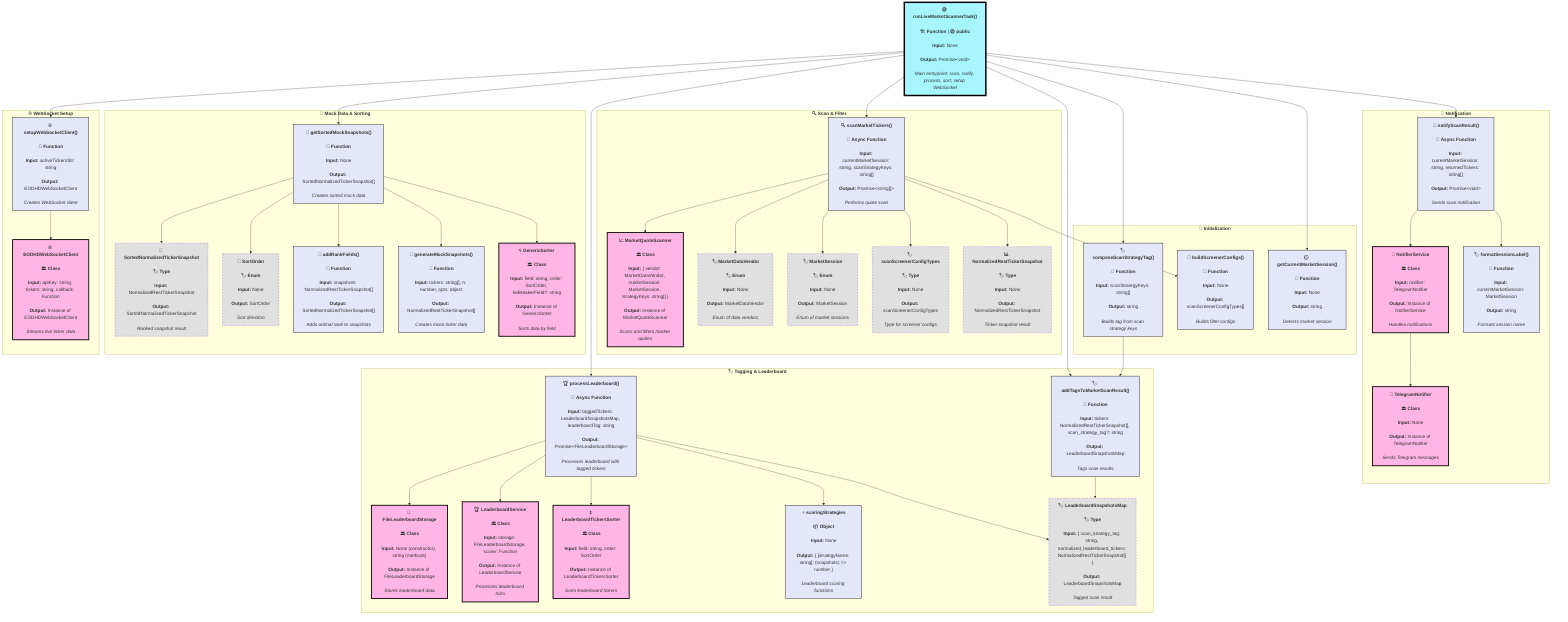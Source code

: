 %% runLiveMarketScannerTask Dependency Flow Graph (with full data type I/O spelled out)
%% Classes now have solid outlines; each module lists full input and output types.

graph TD
  %% Main orchestrator function
  runLiveMarketScannerTask["🟢 <b>runLiveMarketScannerTask()</b>
  <br/>🏗️ <b>Function</b> | 🟢 <b>public</b>
  <br/><b>Input:</b> None
  <br/><b>Output:</b> Promise&lt;void&gt;
  <br/><i>Main entrypoint: scan, notify, process, sort, setup WebSocket</i>
  "]:::mainnode

  %% Dependencies
  MarketQuoteScanner["📈 <b>MarketQuoteScanner</b>
  <br/>🏛️ <b>Class</b>
  <br/><b>Input:</b> { vendor: MarketDataVendor, marketSession: MarketSession, strategyKeys: string[] }
  <br/><b>Output:</b> Instance of MarketQuoteScanner
  <br/><i>Scans and filters market quotes</i>
  "]:::classnode

  MarketDataVendor["🏷️ <b>MarketDataVendor</b>
  <br/>🏷️ <b>Enum</b>
  <br/><b>Input:</b> None
  <br/><b>Output:</b> MarketDataVendor
  <br/><i>Enum of data vendors</i>
  "]:::typenode

  MarketSession["🏷️ <b>MarketSession</b>
  <br/>🏷️ <b>Enum</b>
  <br/><b>Input:</b> None
  <br/><b>Output:</b> MarketSession
  <br/><i>Enum of market sessions</i>
  "]:::typenode

  scanScreenerConfigTypes["🏷️ <b>scanScreenerConfigTypes</b>
  <br/>🏷️ <b>Type</b>
  <br/><b>Input:</b> None
  <br/><b>Output:</b> scanScreenerConfigTypes
  <br/><i>Type for screener configs</i>
  "]:::typenode

  NotifierService["🔔 <b>NotifierService</b>
  <br/>🏛️ <b>Class</b>
  <br/><b>Input:</b> notifier: TelegramNotifier
  <br/><b>Output:</b> Instance of NotifierService
  <br/><i>Handles notifications</i>
  "]:::classnode

  TelegramNotifier["💬 <b>TelegramNotifier</b>
  <br/>🏛️ <b>Class</b>
  <br/><b>Input:</b> None
  <br/><b>Output:</b> Instance of TelegramNotifier
  <br/><i>Sends Telegram messages</i>
  "]:::classnode

  FileLeaderboardStorage["📂 <b>FileLeaderboardStorage</b>
  <br/>🏛️ <b>Class</b>
  <br/><b>Input:</b> None (constructor), string (methods)
  <br/><b>Output:</b> Instance of FileLeaderboardStorage
  <br/><i>Stores leaderboard data</i>
  "]:::classnode

  LeaderboardService["🏆 <b>LeaderboardService</b>
  <br/>🏛️ <b>Class</b>
  <br/><b>Input:</b> storage: FileLeaderboardStorage, scorer: Function
  <br/><b>Output:</b> Instance of LeaderboardService
  <br/><i>Processes leaderboard ticks</i>
  "]:::classnode

  LeaderboardTickersSorter["⏫ <b>LeaderboardTickersSorter</b>
  <br/>🏛️ <b>Class</b>
  <br/><b>Input:</b> field: string, order: SortOrder
  <br/><b>Output:</b> Instance of LeaderboardTickersSorter
  <br/><i>Sorts leaderboard tickers</i>
  "]:::classnode

  scoringStrategies["⚡ <b>scoringStrategies</b>
  <br/>📦 <b>Object</b>
  <br/><b>Input:</b> None
  <br/><b>Output:</b> { [strategyName: string]: (snapshots) => number }
  <br/><i>Leaderboard scoring functions</i>
  "]:::util

  EODHDWebSocketClient["🌐 <b>EODHDWebSocketClient</b>
  <br/>🏛️ <b>Class</b>
  <br/><b>Input:</b> apiKey: string, tickers: string, callback: Function
  <br/><b>Output:</b> Instance of EODHDWebSocketClient
  <br/><i>Streams live ticker data</i>
  "]:::classnode

  NormalizedRestTickerSnapshot["📊 <b>NormalizedRestTickerSnapshot</b>
  <br/>🏷️ <b>Type</b>
  <br/><b>Input:</b> None
  <br/><b>Output:</b> NormalizedRestTickerSnapshot
  <br/><i>Ticker snapshot result</i>
  "]:::typenode

  SortedNormalizedTickerSnapshot["🏅 <b>SortedNormalizedTickerSnapshot</b>
  <br/>🏷️ <b>Type</b>
  <br/><b>Input:</b> NormalizedRestTickerSnapshot
  <br/><b>Output:</b> SortedNormalizedTickerSnapshot
  <br/><i>Ranked snapshot result</i>
  "]:::typenode

  LeaderboardSnapshotsMap["🏷️ <b>LeaderboardSnapshotsMap</b>
  <br/>🏷️ <b>Type</b>
  <br/><b>Input:</b> { scan_strategy_tag: string, normalized_leaderboard_tickers: NormalizedRestTickerSnapshot[] }
  <br/><b>Output:</b> LeaderboardSnapshotsMap
  <br/><i>Tagged scan result</i>
  "]:::typenode

  SortOrder["🔢 <b>SortOrder</b>
  <br/>🏷️ <b>Enum</b>
  <br/><b>Input:</b> None
  <br/><b>Output:</b> SortOrder
  <br/><i>Sort direction</i>
  "]:::typenode

  %% Utility functions
  addTagsToMarketScanResult["🏷️ <b>addTagsToMarketScanResult()</b>
  <br/>🧩 <b>Function</b>
  <br/><b>Input:</b> tickers: NormalizedRestTickerSnapshot[], scan_strategy_tag?: string
  <br/><b>Output:</b> LeaderboardSnapshotsMap
  <br/><i>Tags scan results</i>
  "]:::util

  composeScanStrategyTag["🏷️ <b>composeScanStrategyTag()</b>
  <br/>🧩 <b>Function</b>
  <br/><b>Input:</b> scanStrategyKeys: string[]
  <br/><b>Output:</b> string
  <br/><i>Builds tag from scan strategy keys</i>
  "]:::util

  addRankFields["🏅 <b>addRankFields()</b>
  <br/>🧩 <b>Function</b>
  <br/><b>Input:</b> snapshots: NormalizedRestTickerSnapshot[]
  <br/><b>Output:</b> SortedNormalizedTickerSnapshot[]
  <br/><i>Adds ordinal rank to snapshots</i>
  "]:::util

  buildScreenerConfigs["🔎 <b>buildScreenerConfigs()</b>
  <br/>🧩 <b>Function</b>
  <br/><b>Input:</b> None
  <br/><b>Output:</b> scanScreenerConfigTypes[]
  <br/><i>Builds filter configs</i>
  "]:::util

  scanMarketTickers["🔍 <b>scanMarketTickers()</b>
  <br/>🧩 <b>Async Function</b>
  <br/><b>Input:</b> currentMarketSession: string, scanStrategyKeys: string[]
  <br/><b>Output:</b> Promise&lt;string[]&gt;
  <br/><i>Performs quote scan</i>
  "]:::util

  notifyScanResult["🔔 <b>notifyScanResult()</b>
  <br/>🧩 <b>Async Function</b>
  <br/><b>Input:</b> currentMarketSession: string, returnedTickers: string[]
  <br/><b>Output:</b> Promise&lt;void&gt;
  <br/><i>Sends scan notification</i>
  "]:::util

  getSortedMockSnapshots["🧪 <b>getSortedMockSnapshots()</b>
  <br/>🧩 <b>Function</b>
  <br/><b>Input:</b> None
  <br/><b>Output:</b> SortedNormalizedTickerSnapshot[]
  <br/><i>Creates sorted mock data</i>
  "]:::util

  processLeaderboard["🏆 <b>processLeaderboard()</b>
  <br/>🧩 <b>Async Function</b>
  <br/><b>Input:</b> taggedTickers: LeaderboardSnapshotsMap, leaderboardTag: string
  <br/><b>Output:</b> Promise&lt;FileLeaderboardStorage&gt;
  <br/><i>Processes leaderboard with tagged tickers</i>
  "]:::util

  setupWebSocketClient["🌐 <b>setupWebSocketClient()</b>
  <br/>🧩 <b>Function</b>
  <br/><b>Input:</b> activeTickersStr: string
  <br/><b>Output:</b> EODHDWebSocketClient
  <br/><i>Creates WebSocket client</i>
  "]:::util

  getCurrentMarketSession["⏲️ <b>getCurrentMarketSession()</b>
  <br/>🧩 <b>Function</b>
  <br/><b>Input:</b> None
  <br/><b>Output:</b> string
  <br/><i>Detects market session</i>
  "]:::util

  formatSessionLabel["🏷️ <b>formatSessionLabel()</b>
  <br/>🧩 <b>Function</b>
  <br/><b>Input:</b> currentMarketSession: MarketSession
  <br/><b>Output:</b> string
  <br/><i>Formats session name</i>
  "]:::util

  generateMockSnapshots["🧪 <b>generateMockSnapshots()</b>
  <br/>🧩 <b>Function</b>
  <br/><b>Input:</b> tickers: string[], n: number, opts: object
  <br/><b>Output:</b> NormalizedRestTickerSnapshot[]
  <br/><i>Creates mock ticker data</i>
  "]:::util

  GenericSorter["🌀 <b>GenericSorter</b>
  <br/>🏛️ <b>Class</b>
  <br/><b>Input:</b> field: string, order: SortOrder, tieBreakerField?: string
  <br/><b>Output:</b> Instance of GenericSorter
  <br/><i>Sorts data by field</i>
  "]:::classnode

  %% Orchestration flow (subgraphs for clarity)
  subgraph "🚦 <b>Initialization</b>"
    getCurrentMarketSession
    buildScreenerConfigs
    composeScanStrategyTag
  end

  subgraph "🔍 <b>Scan & Filter</b>"
    scanMarketTickers
    MarketQuoteScanner
    MarketDataVendor
    MarketSession
    scanScreenerConfigTypes
    NormalizedRestTickerSnapshot
  end

  subgraph "🔔 <b>Notification</b>"
    notifyScanResult
    NotifierService
    TelegramNotifier
    formatSessionLabel
  end

  subgraph "🧪 <b>Mock Data & Sorting</b>"
    getSortedMockSnapshots
    generateMockSnapshots
    addRankFields
    SortedNormalizedTickerSnapshot
    GenericSorter
    SortOrder
  end

  subgraph "🏷️ <b>Tagging & Leaderboard</b>"
    addTagsToMarketScanResult
    LeaderboardSnapshotsMap
    processLeaderboard
    FileLeaderboardStorage
    scoringStrategies
    LeaderboardTickersSorter
    LeaderboardService
  end

  subgraph "🌐 <b>WebSocket Setup</b>"
    setupWebSocketClient
    EODHDWebSocketClient
  end

  %% Main flow links
  runLiveMarketScannerTask --> getCurrentMarketSession
  runLiveMarketScannerTask --> scanMarketTickers
  runLiveMarketScannerTask --> notifyScanResult
  runLiveMarketScannerTask --> getSortedMockSnapshots
  runLiveMarketScannerTask --> composeScanStrategyTag
  runLiveMarketScannerTask --> addTagsToMarketScanResult
  runLiveMarketScannerTask --> processLeaderboard
  runLiveMarketScannerTask --> setupWebSocketClient

  %% scanMarketTickers
  scanMarketTickers --> MarketQuoteScanner
  scanMarketTickers --> MarketDataVendor
  scanMarketTickers --> MarketSession
  scanMarketTickers --> scanScreenerConfigTypes
  scanMarketTickers --> NormalizedRestTickerSnapshot
  scanMarketTickers --> buildScreenerConfigs

  %% notifyScanResult
  notifyScanResult --> NotifierService
  NotifierService --> TelegramNotifier
  notifyScanResult --> formatSessionLabel

  %% getSortedMockSnapshots
  getSortedMockSnapshots --> generateMockSnapshots
  getSortedMockSnapshots --> addRankFields
  getSortedMockSnapshots --> SortedNormalizedTickerSnapshot
  getSortedMockSnapshots --> GenericSorter
  getSortedMockSnapshots --> SortOrder

  %% processLeaderboard
  processLeaderboard --> FileLeaderboardStorage
  processLeaderboard --> scoringStrategies
  processLeaderboard --> LeaderboardTickersSorter
  processLeaderboard --> LeaderboardService
  processLeaderboard --> LeaderboardSnapshotsMap

  %% Tagging
  addTagsToMarketScanResult --> LeaderboardSnapshotsMap

  %% Compose tag
  composeScanStrategyTag --> addTagsToMarketScanResult

  %% WebSocket setup
  setupWebSocketClient --> EODHDWebSocketClient

  %% Styles
  classDef mainnode stroke:#000,stroke-width:5px,fill:#a7f6ff;
  classDef classnode stroke:#000,stroke-width:3px,fill:#ffb6e6;
  classDef typenode fill:#e0e0e0,stroke-dasharray: 5, 5:#222,stroke-width:1.5px;
  classDef util fill:#e3e7f9,stroke:#222,stroke-width:1.5px;